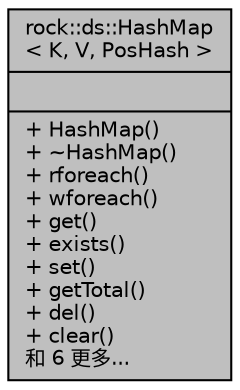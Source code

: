 digraph "rock::ds::HashMap&lt; K, V, PosHash &gt;"
{
 // LATEX_PDF_SIZE
  edge [fontname="Helvetica",fontsize="10",labelfontname="Helvetica",labelfontsize="10"];
  node [fontname="Helvetica",fontsize="10",shape=record];
  Node1 [label="{rock::ds::HashMap\l\< K, V, PosHash \>\n||+ HashMap()\l+ ~HashMap()\l+ rforeach()\l+ wforeach()\l+ get()\l+ exists()\l+ set()\l+ getTotal()\l+ del()\l+ clear()\l和 6 更多...\l}",height=0.2,width=0.4,color="black", fillcolor="grey75", style="filled", fontcolor="black",tooltip=" "];
}
